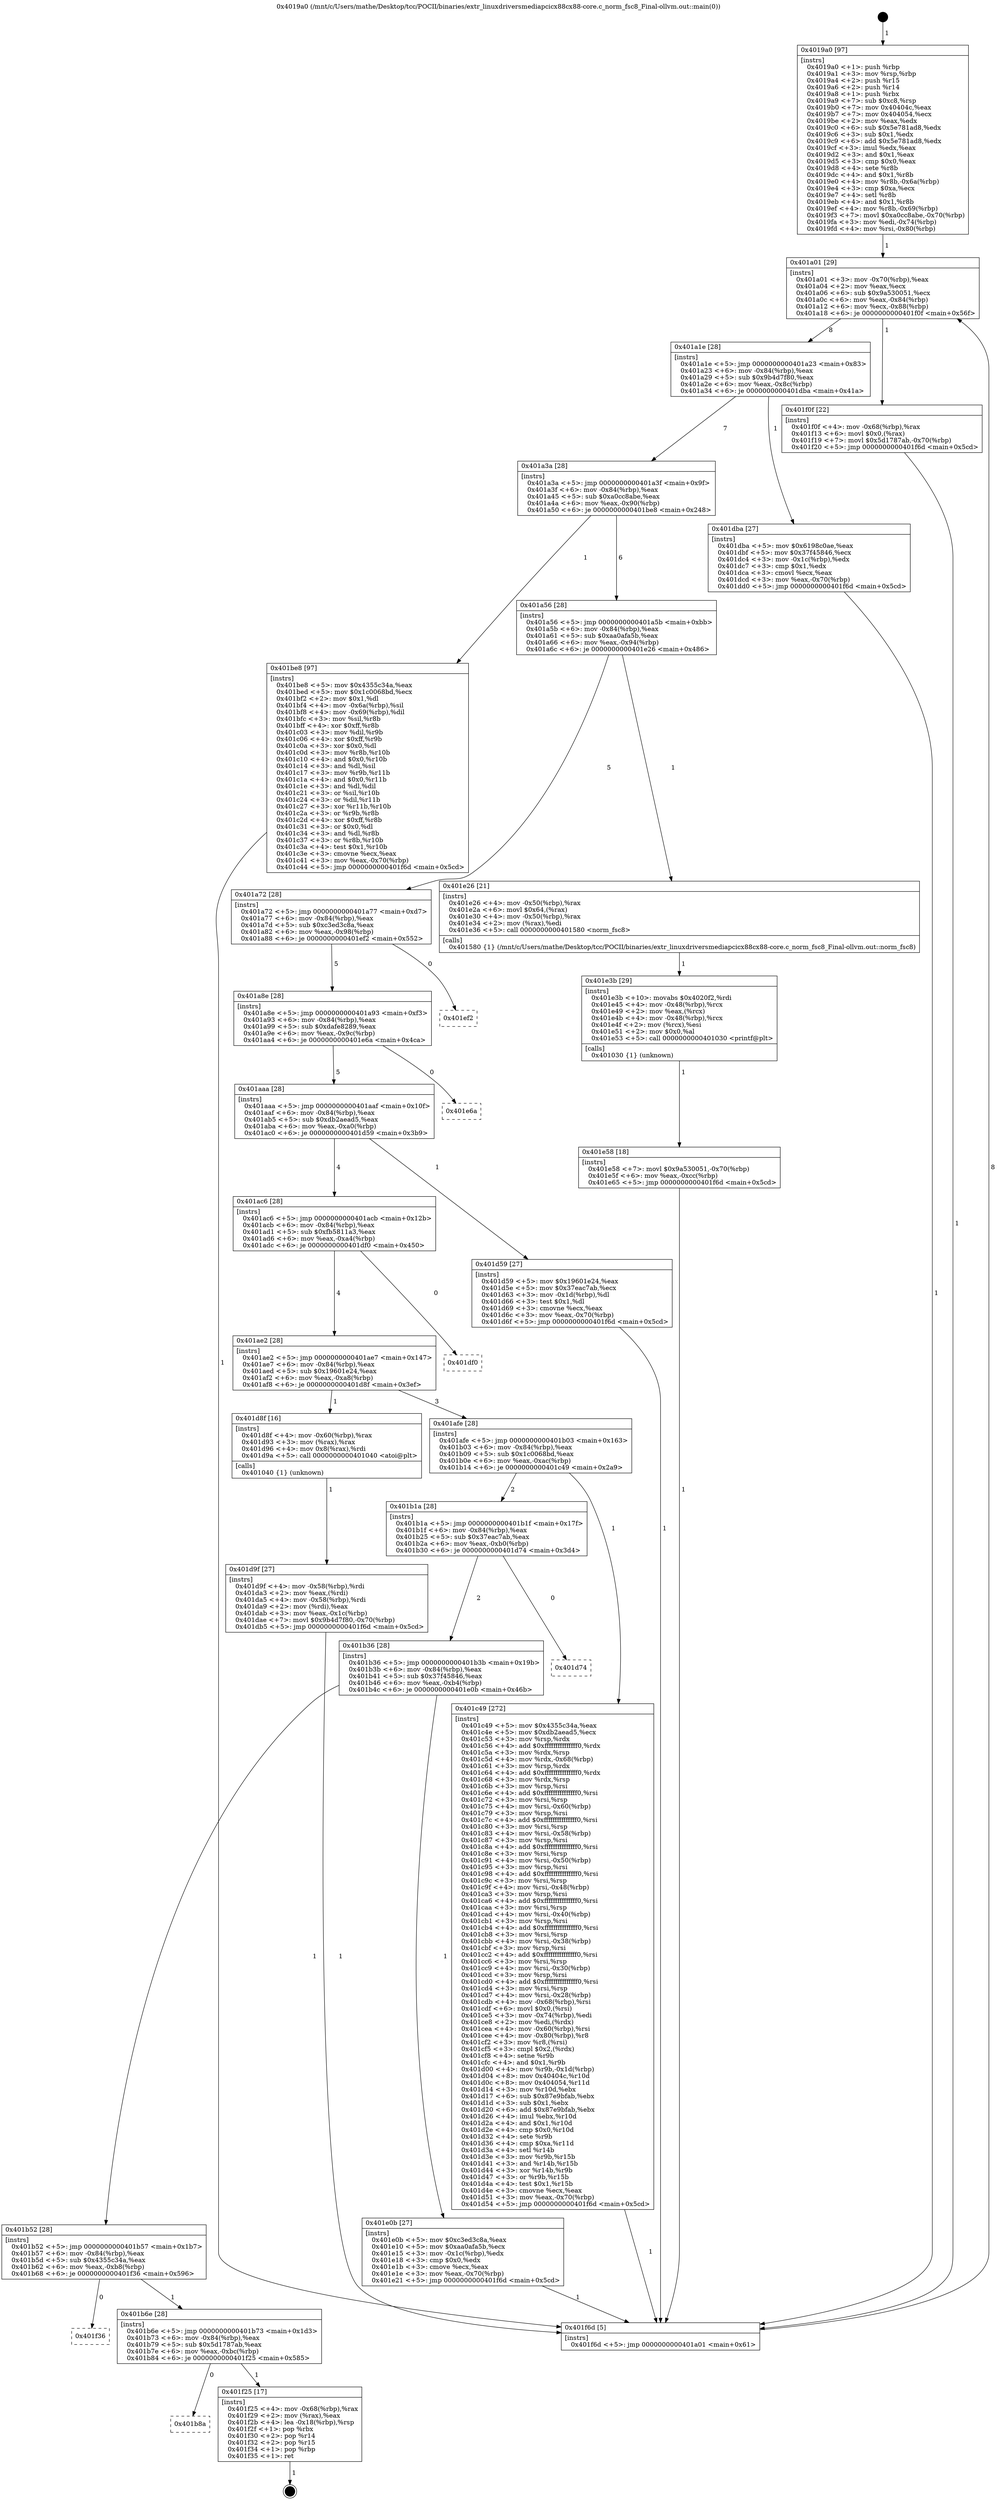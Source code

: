 digraph "0x4019a0" {
  label = "0x4019a0 (/mnt/c/Users/mathe/Desktop/tcc/POCII/binaries/extr_linuxdriversmediapcicx88cx88-core.c_norm_fsc8_Final-ollvm.out::main(0))"
  labelloc = "t"
  node[shape=record]

  Entry [label="",width=0.3,height=0.3,shape=circle,fillcolor=black,style=filled]
  "0x401a01" [label="{
     0x401a01 [29]\l
     | [instrs]\l
     &nbsp;&nbsp;0x401a01 \<+3\>: mov -0x70(%rbp),%eax\l
     &nbsp;&nbsp;0x401a04 \<+2\>: mov %eax,%ecx\l
     &nbsp;&nbsp;0x401a06 \<+6\>: sub $0x9a530051,%ecx\l
     &nbsp;&nbsp;0x401a0c \<+6\>: mov %eax,-0x84(%rbp)\l
     &nbsp;&nbsp;0x401a12 \<+6\>: mov %ecx,-0x88(%rbp)\l
     &nbsp;&nbsp;0x401a18 \<+6\>: je 0000000000401f0f \<main+0x56f\>\l
  }"]
  "0x401f0f" [label="{
     0x401f0f [22]\l
     | [instrs]\l
     &nbsp;&nbsp;0x401f0f \<+4\>: mov -0x68(%rbp),%rax\l
     &nbsp;&nbsp;0x401f13 \<+6\>: movl $0x0,(%rax)\l
     &nbsp;&nbsp;0x401f19 \<+7\>: movl $0x5d1787ab,-0x70(%rbp)\l
     &nbsp;&nbsp;0x401f20 \<+5\>: jmp 0000000000401f6d \<main+0x5cd\>\l
  }"]
  "0x401a1e" [label="{
     0x401a1e [28]\l
     | [instrs]\l
     &nbsp;&nbsp;0x401a1e \<+5\>: jmp 0000000000401a23 \<main+0x83\>\l
     &nbsp;&nbsp;0x401a23 \<+6\>: mov -0x84(%rbp),%eax\l
     &nbsp;&nbsp;0x401a29 \<+5\>: sub $0x9b4d7f80,%eax\l
     &nbsp;&nbsp;0x401a2e \<+6\>: mov %eax,-0x8c(%rbp)\l
     &nbsp;&nbsp;0x401a34 \<+6\>: je 0000000000401dba \<main+0x41a\>\l
  }"]
  Exit [label="",width=0.3,height=0.3,shape=circle,fillcolor=black,style=filled,peripheries=2]
  "0x401dba" [label="{
     0x401dba [27]\l
     | [instrs]\l
     &nbsp;&nbsp;0x401dba \<+5\>: mov $0x6198c0ae,%eax\l
     &nbsp;&nbsp;0x401dbf \<+5\>: mov $0x37f45846,%ecx\l
     &nbsp;&nbsp;0x401dc4 \<+3\>: mov -0x1c(%rbp),%edx\l
     &nbsp;&nbsp;0x401dc7 \<+3\>: cmp $0x1,%edx\l
     &nbsp;&nbsp;0x401dca \<+3\>: cmovl %ecx,%eax\l
     &nbsp;&nbsp;0x401dcd \<+3\>: mov %eax,-0x70(%rbp)\l
     &nbsp;&nbsp;0x401dd0 \<+5\>: jmp 0000000000401f6d \<main+0x5cd\>\l
  }"]
  "0x401a3a" [label="{
     0x401a3a [28]\l
     | [instrs]\l
     &nbsp;&nbsp;0x401a3a \<+5\>: jmp 0000000000401a3f \<main+0x9f\>\l
     &nbsp;&nbsp;0x401a3f \<+6\>: mov -0x84(%rbp),%eax\l
     &nbsp;&nbsp;0x401a45 \<+5\>: sub $0xa0cc8abe,%eax\l
     &nbsp;&nbsp;0x401a4a \<+6\>: mov %eax,-0x90(%rbp)\l
     &nbsp;&nbsp;0x401a50 \<+6\>: je 0000000000401be8 \<main+0x248\>\l
  }"]
  "0x401b8a" [label="{
     0x401b8a\l
  }", style=dashed]
  "0x401be8" [label="{
     0x401be8 [97]\l
     | [instrs]\l
     &nbsp;&nbsp;0x401be8 \<+5\>: mov $0x4355c34a,%eax\l
     &nbsp;&nbsp;0x401bed \<+5\>: mov $0x1c0068bd,%ecx\l
     &nbsp;&nbsp;0x401bf2 \<+2\>: mov $0x1,%dl\l
     &nbsp;&nbsp;0x401bf4 \<+4\>: mov -0x6a(%rbp),%sil\l
     &nbsp;&nbsp;0x401bf8 \<+4\>: mov -0x69(%rbp),%dil\l
     &nbsp;&nbsp;0x401bfc \<+3\>: mov %sil,%r8b\l
     &nbsp;&nbsp;0x401bff \<+4\>: xor $0xff,%r8b\l
     &nbsp;&nbsp;0x401c03 \<+3\>: mov %dil,%r9b\l
     &nbsp;&nbsp;0x401c06 \<+4\>: xor $0xff,%r9b\l
     &nbsp;&nbsp;0x401c0a \<+3\>: xor $0x0,%dl\l
     &nbsp;&nbsp;0x401c0d \<+3\>: mov %r8b,%r10b\l
     &nbsp;&nbsp;0x401c10 \<+4\>: and $0x0,%r10b\l
     &nbsp;&nbsp;0x401c14 \<+3\>: and %dl,%sil\l
     &nbsp;&nbsp;0x401c17 \<+3\>: mov %r9b,%r11b\l
     &nbsp;&nbsp;0x401c1a \<+4\>: and $0x0,%r11b\l
     &nbsp;&nbsp;0x401c1e \<+3\>: and %dl,%dil\l
     &nbsp;&nbsp;0x401c21 \<+3\>: or %sil,%r10b\l
     &nbsp;&nbsp;0x401c24 \<+3\>: or %dil,%r11b\l
     &nbsp;&nbsp;0x401c27 \<+3\>: xor %r11b,%r10b\l
     &nbsp;&nbsp;0x401c2a \<+3\>: or %r9b,%r8b\l
     &nbsp;&nbsp;0x401c2d \<+4\>: xor $0xff,%r8b\l
     &nbsp;&nbsp;0x401c31 \<+3\>: or $0x0,%dl\l
     &nbsp;&nbsp;0x401c34 \<+3\>: and %dl,%r8b\l
     &nbsp;&nbsp;0x401c37 \<+3\>: or %r8b,%r10b\l
     &nbsp;&nbsp;0x401c3a \<+4\>: test $0x1,%r10b\l
     &nbsp;&nbsp;0x401c3e \<+3\>: cmovne %ecx,%eax\l
     &nbsp;&nbsp;0x401c41 \<+3\>: mov %eax,-0x70(%rbp)\l
     &nbsp;&nbsp;0x401c44 \<+5\>: jmp 0000000000401f6d \<main+0x5cd\>\l
  }"]
  "0x401a56" [label="{
     0x401a56 [28]\l
     | [instrs]\l
     &nbsp;&nbsp;0x401a56 \<+5\>: jmp 0000000000401a5b \<main+0xbb\>\l
     &nbsp;&nbsp;0x401a5b \<+6\>: mov -0x84(%rbp),%eax\l
     &nbsp;&nbsp;0x401a61 \<+5\>: sub $0xaa0afa5b,%eax\l
     &nbsp;&nbsp;0x401a66 \<+6\>: mov %eax,-0x94(%rbp)\l
     &nbsp;&nbsp;0x401a6c \<+6\>: je 0000000000401e26 \<main+0x486\>\l
  }"]
  "0x401f6d" [label="{
     0x401f6d [5]\l
     | [instrs]\l
     &nbsp;&nbsp;0x401f6d \<+5\>: jmp 0000000000401a01 \<main+0x61\>\l
  }"]
  "0x4019a0" [label="{
     0x4019a0 [97]\l
     | [instrs]\l
     &nbsp;&nbsp;0x4019a0 \<+1\>: push %rbp\l
     &nbsp;&nbsp;0x4019a1 \<+3\>: mov %rsp,%rbp\l
     &nbsp;&nbsp;0x4019a4 \<+2\>: push %r15\l
     &nbsp;&nbsp;0x4019a6 \<+2\>: push %r14\l
     &nbsp;&nbsp;0x4019a8 \<+1\>: push %rbx\l
     &nbsp;&nbsp;0x4019a9 \<+7\>: sub $0xc8,%rsp\l
     &nbsp;&nbsp;0x4019b0 \<+7\>: mov 0x40404c,%eax\l
     &nbsp;&nbsp;0x4019b7 \<+7\>: mov 0x404054,%ecx\l
     &nbsp;&nbsp;0x4019be \<+2\>: mov %eax,%edx\l
     &nbsp;&nbsp;0x4019c0 \<+6\>: sub $0x5e781ad8,%edx\l
     &nbsp;&nbsp;0x4019c6 \<+3\>: sub $0x1,%edx\l
     &nbsp;&nbsp;0x4019c9 \<+6\>: add $0x5e781ad8,%edx\l
     &nbsp;&nbsp;0x4019cf \<+3\>: imul %edx,%eax\l
     &nbsp;&nbsp;0x4019d2 \<+3\>: and $0x1,%eax\l
     &nbsp;&nbsp;0x4019d5 \<+3\>: cmp $0x0,%eax\l
     &nbsp;&nbsp;0x4019d8 \<+4\>: sete %r8b\l
     &nbsp;&nbsp;0x4019dc \<+4\>: and $0x1,%r8b\l
     &nbsp;&nbsp;0x4019e0 \<+4\>: mov %r8b,-0x6a(%rbp)\l
     &nbsp;&nbsp;0x4019e4 \<+3\>: cmp $0xa,%ecx\l
     &nbsp;&nbsp;0x4019e7 \<+4\>: setl %r8b\l
     &nbsp;&nbsp;0x4019eb \<+4\>: and $0x1,%r8b\l
     &nbsp;&nbsp;0x4019ef \<+4\>: mov %r8b,-0x69(%rbp)\l
     &nbsp;&nbsp;0x4019f3 \<+7\>: movl $0xa0cc8abe,-0x70(%rbp)\l
     &nbsp;&nbsp;0x4019fa \<+3\>: mov %edi,-0x74(%rbp)\l
     &nbsp;&nbsp;0x4019fd \<+4\>: mov %rsi,-0x80(%rbp)\l
  }"]
  "0x401f25" [label="{
     0x401f25 [17]\l
     | [instrs]\l
     &nbsp;&nbsp;0x401f25 \<+4\>: mov -0x68(%rbp),%rax\l
     &nbsp;&nbsp;0x401f29 \<+2\>: mov (%rax),%eax\l
     &nbsp;&nbsp;0x401f2b \<+4\>: lea -0x18(%rbp),%rsp\l
     &nbsp;&nbsp;0x401f2f \<+1\>: pop %rbx\l
     &nbsp;&nbsp;0x401f30 \<+2\>: pop %r14\l
     &nbsp;&nbsp;0x401f32 \<+2\>: pop %r15\l
     &nbsp;&nbsp;0x401f34 \<+1\>: pop %rbp\l
     &nbsp;&nbsp;0x401f35 \<+1\>: ret\l
  }"]
  "0x401e26" [label="{
     0x401e26 [21]\l
     | [instrs]\l
     &nbsp;&nbsp;0x401e26 \<+4\>: mov -0x50(%rbp),%rax\l
     &nbsp;&nbsp;0x401e2a \<+6\>: movl $0x64,(%rax)\l
     &nbsp;&nbsp;0x401e30 \<+4\>: mov -0x50(%rbp),%rax\l
     &nbsp;&nbsp;0x401e34 \<+2\>: mov (%rax),%edi\l
     &nbsp;&nbsp;0x401e36 \<+5\>: call 0000000000401580 \<norm_fsc8\>\l
     | [calls]\l
     &nbsp;&nbsp;0x401580 \{1\} (/mnt/c/Users/mathe/Desktop/tcc/POCII/binaries/extr_linuxdriversmediapcicx88cx88-core.c_norm_fsc8_Final-ollvm.out::norm_fsc8)\l
  }"]
  "0x401a72" [label="{
     0x401a72 [28]\l
     | [instrs]\l
     &nbsp;&nbsp;0x401a72 \<+5\>: jmp 0000000000401a77 \<main+0xd7\>\l
     &nbsp;&nbsp;0x401a77 \<+6\>: mov -0x84(%rbp),%eax\l
     &nbsp;&nbsp;0x401a7d \<+5\>: sub $0xc3ed3c8a,%eax\l
     &nbsp;&nbsp;0x401a82 \<+6\>: mov %eax,-0x98(%rbp)\l
     &nbsp;&nbsp;0x401a88 \<+6\>: je 0000000000401ef2 \<main+0x552\>\l
  }"]
  "0x401b6e" [label="{
     0x401b6e [28]\l
     | [instrs]\l
     &nbsp;&nbsp;0x401b6e \<+5\>: jmp 0000000000401b73 \<main+0x1d3\>\l
     &nbsp;&nbsp;0x401b73 \<+6\>: mov -0x84(%rbp),%eax\l
     &nbsp;&nbsp;0x401b79 \<+5\>: sub $0x5d1787ab,%eax\l
     &nbsp;&nbsp;0x401b7e \<+6\>: mov %eax,-0xbc(%rbp)\l
     &nbsp;&nbsp;0x401b84 \<+6\>: je 0000000000401f25 \<main+0x585\>\l
  }"]
  "0x401ef2" [label="{
     0x401ef2\l
  }", style=dashed]
  "0x401a8e" [label="{
     0x401a8e [28]\l
     | [instrs]\l
     &nbsp;&nbsp;0x401a8e \<+5\>: jmp 0000000000401a93 \<main+0xf3\>\l
     &nbsp;&nbsp;0x401a93 \<+6\>: mov -0x84(%rbp),%eax\l
     &nbsp;&nbsp;0x401a99 \<+5\>: sub $0xdafe8289,%eax\l
     &nbsp;&nbsp;0x401a9e \<+6\>: mov %eax,-0x9c(%rbp)\l
     &nbsp;&nbsp;0x401aa4 \<+6\>: je 0000000000401e6a \<main+0x4ca\>\l
  }"]
  "0x401f36" [label="{
     0x401f36\l
  }", style=dashed]
  "0x401e6a" [label="{
     0x401e6a\l
  }", style=dashed]
  "0x401aaa" [label="{
     0x401aaa [28]\l
     | [instrs]\l
     &nbsp;&nbsp;0x401aaa \<+5\>: jmp 0000000000401aaf \<main+0x10f\>\l
     &nbsp;&nbsp;0x401aaf \<+6\>: mov -0x84(%rbp),%eax\l
     &nbsp;&nbsp;0x401ab5 \<+5\>: sub $0xdb2aead5,%eax\l
     &nbsp;&nbsp;0x401aba \<+6\>: mov %eax,-0xa0(%rbp)\l
     &nbsp;&nbsp;0x401ac0 \<+6\>: je 0000000000401d59 \<main+0x3b9\>\l
  }"]
  "0x401e58" [label="{
     0x401e58 [18]\l
     | [instrs]\l
     &nbsp;&nbsp;0x401e58 \<+7\>: movl $0x9a530051,-0x70(%rbp)\l
     &nbsp;&nbsp;0x401e5f \<+6\>: mov %eax,-0xcc(%rbp)\l
     &nbsp;&nbsp;0x401e65 \<+5\>: jmp 0000000000401f6d \<main+0x5cd\>\l
  }"]
  "0x401d59" [label="{
     0x401d59 [27]\l
     | [instrs]\l
     &nbsp;&nbsp;0x401d59 \<+5\>: mov $0x19601e24,%eax\l
     &nbsp;&nbsp;0x401d5e \<+5\>: mov $0x37eac7ab,%ecx\l
     &nbsp;&nbsp;0x401d63 \<+3\>: mov -0x1d(%rbp),%dl\l
     &nbsp;&nbsp;0x401d66 \<+3\>: test $0x1,%dl\l
     &nbsp;&nbsp;0x401d69 \<+3\>: cmovne %ecx,%eax\l
     &nbsp;&nbsp;0x401d6c \<+3\>: mov %eax,-0x70(%rbp)\l
     &nbsp;&nbsp;0x401d6f \<+5\>: jmp 0000000000401f6d \<main+0x5cd\>\l
  }"]
  "0x401ac6" [label="{
     0x401ac6 [28]\l
     | [instrs]\l
     &nbsp;&nbsp;0x401ac6 \<+5\>: jmp 0000000000401acb \<main+0x12b\>\l
     &nbsp;&nbsp;0x401acb \<+6\>: mov -0x84(%rbp),%eax\l
     &nbsp;&nbsp;0x401ad1 \<+5\>: sub $0xfb5811a3,%eax\l
     &nbsp;&nbsp;0x401ad6 \<+6\>: mov %eax,-0xa4(%rbp)\l
     &nbsp;&nbsp;0x401adc \<+6\>: je 0000000000401df0 \<main+0x450\>\l
  }"]
  "0x401e3b" [label="{
     0x401e3b [29]\l
     | [instrs]\l
     &nbsp;&nbsp;0x401e3b \<+10\>: movabs $0x4020f2,%rdi\l
     &nbsp;&nbsp;0x401e45 \<+4\>: mov -0x48(%rbp),%rcx\l
     &nbsp;&nbsp;0x401e49 \<+2\>: mov %eax,(%rcx)\l
     &nbsp;&nbsp;0x401e4b \<+4\>: mov -0x48(%rbp),%rcx\l
     &nbsp;&nbsp;0x401e4f \<+2\>: mov (%rcx),%esi\l
     &nbsp;&nbsp;0x401e51 \<+2\>: mov $0x0,%al\l
     &nbsp;&nbsp;0x401e53 \<+5\>: call 0000000000401030 \<printf@plt\>\l
     | [calls]\l
     &nbsp;&nbsp;0x401030 \{1\} (unknown)\l
  }"]
  "0x401df0" [label="{
     0x401df0\l
  }", style=dashed]
  "0x401ae2" [label="{
     0x401ae2 [28]\l
     | [instrs]\l
     &nbsp;&nbsp;0x401ae2 \<+5\>: jmp 0000000000401ae7 \<main+0x147\>\l
     &nbsp;&nbsp;0x401ae7 \<+6\>: mov -0x84(%rbp),%eax\l
     &nbsp;&nbsp;0x401aed \<+5\>: sub $0x19601e24,%eax\l
     &nbsp;&nbsp;0x401af2 \<+6\>: mov %eax,-0xa8(%rbp)\l
     &nbsp;&nbsp;0x401af8 \<+6\>: je 0000000000401d8f \<main+0x3ef\>\l
  }"]
  "0x401b52" [label="{
     0x401b52 [28]\l
     | [instrs]\l
     &nbsp;&nbsp;0x401b52 \<+5\>: jmp 0000000000401b57 \<main+0x1b7\>\l
     &nbsp;&nbsp;0x401b57 \<+6\>: mov -0x84(%rbp),%eax\l
     &nbsp;&nbsp;0x401b5d \<+5\>: sub $0x4355c34a,%eax\l
     &nbsp;&nbsp;0x401b62 \<+6\>: mov %eax,-0xb8(%rbp)\l
     &nbsp;&nbsp;0x401b68 \<+6\>: je 0000000000401f36 \<main+0x596\>\l
  }"]
  "0x401d8f" [label="{
     0x401d8f [16]\l
     | [instrs]\l
     &nbsp;&nbsp;0x401d8f \<+4\>: mov -0x60(%rbp),%rax\l
     &nbsp;&nbsp;0x401d93 \<+3\>: mov (%rax),%rax\l
     &nbsp;&nbsp;0x401d96 \<+4\>: mov 0x8(%rax),%rdi\l
     &nbsp;&nbsp;0x401d9a \<+5\>: call 0000000000401040 \<atoi@plt\>\l
     | [calls]\l
     &nbsp;&nbsp;0x401040 \{1\} (unknown)\l
  }"]
  "0x401afe" [label="{
     0x401afe [28]\l
     | [instrs]\l
     &nbsp;&nbsp;0x401afe \<+5\>: jmp 0000000000401b03 \<main+0x163\>\l
     &nbsp;&nbsp;0x401b03 \<+6\>: mov -0x84(%rbp),%eax\l
     &nbsp;&nbsp;0x401b09 \<+5\>: sub $0x1c0068bd,%eax\l
     &nbsp;&nbsp;0x401b0e \<+6\>: mov %eax,-0xac(%rbp)\l
     &nbsp;&nbsp;0x401b14 \<+6\>: je 0000000000401c49 \<main+0x2a9\>\l
  }"]
  "0x401e0b" [label="{
     0x401e0b [27]\l
     | [instrs]\l
     &nbsp;&nbsp;0x401e0b \<+5\>: mov $0xc3ed3c8a,%eax\l
     &nbsp;&nbsp;0x401e10 \<+5\>: mov $0xaa0afa5b,%ecx\l
     &nbsp;&nbsp;0x401e15 \<+3\>: mov -0x1c(%rbp),%edx\l
     &nbsp;&nbsp;0x401e18 \<+3\>: cmp $0x0,%edx\l
     &nbsp;&nbsp;0x401e1b \<+3\>: cmove %ecx,%eax\l
     &nbsp;&nbsp;0x401e1e \<+3\>: mov %eax,-0x70(%rbp)\l
     &nbsp;&nbsp;0x401e21 \<+5\>: jmp 0000000000401f6d \<main+0x5cd\>\l
  }"]
  "0x401c49" [label="{
     0x401c49 [272]\l
     | [instrs]\l
     &nbsp;&nbsp;0x401c49 \<+5\>: mov $0x4355c34a,%eax\l
     &nbsp;&nbsp;0x401c4e \<+5\>: mov $0xdb2aead5,%ecx\l
     &nbsp;&nbsp;0x401c53 \<+3\>: mov %rsp,%rdx\l
     &nbsp;&nbsp;0x401c56 \<+4\>: add $0xfffffffffffffff0,%rdx\l
     &nbsp;&nbsp;0x401c5a \<+3\>: mov %rdx,%rsp\l
     &nbsp;&nbsp;0x401c5d \<+4\>: mov %rdx,-0x68(%rbp)\l
     &nbsp;&nbsp;0x401c61 \<+3\>: mov %rsp,%rdx\l
     &nbsp;&nbsp;0x401c64 \<+4\>: add $0xfffffffffffffff0,%rdx\l
     &nbsp;&nbsp;0x401c68 \<+3\>: mov %rdx,%rsp\l
     &nbsp;&nbsp;0x401c6b \<+3\>: mov %rsp,%rsi\l
     &nbsp;&nbsp;0x401c6e \<+4\>: add $0xfffffffffffffff0,%rsi\l
     &nbsp;&nbsp;0x401c72 \<+3\>: mov %rsi,%rsp\l
     &nbsp;&nbsp;0x401c75 \<+4\>: mov %rsi,-0x60(%rbp)\l
     &nbsp;&nbsp;0x401c79 \<+3\>: mov %rsp,%rsi\l
     &nbsp;&nbsp;0x401c7c \<+4\>: add $0xfffffffffffffff0,%rsi\l
     &nbsp;&nbsp;0x401c80 \<+3\>: mov %rsi,%rsp\l
     &nbsp;&nbsp;0x401c83 \<+4\>: mov %rsi,-0x58(%rbp)\l
     &nbsp;&nbsp;0x401c87 \<+3\>: mov %rsp,%rsi\l
     &nbsp;&nbsp;0x401c8a \<+4\>: add $0xfffffffffffffff0,%rsi\l
     &nbsp;&nbsp;0x401c8e \<+3\>: mov %rsi,%rsp\l
     &nbsp;&nbsp;0x401c91 \<+4\>: mov %rsi,-0x50(%rbp)\l
     &nbsp;&nbsp;0x401c95 \<+3\>: mov %rsp,%rsi\l
     &nbsp;&nbsp;0x401c98 \<+4\>: add $0xfffffffffffffff0,%rsi\l
     &nbsp;&nbsp;0x401c9c \<+3\>: mov %rsi,%rsp\l
     &nbsp;&nbsp;0x401c9f \<+4\>: mov %rsi,-0x48(%rbp)\l
     &nbsp;&nbsp;0x401ca3 \<+3\>: mov %rsp,%rsi\l
     &nbsp;&nbsp;0x401ca6 \<+4\>: add $0xfffffffffffffff0,%rsi\l
     &nbsp;&nbsp;0x401caa \<+3\>: mov %rsi,%rsp\l
     &nbsp;&nbsp;0x401cad \<+4\>: mov %rsi,-0x40(%rbp)\l
     &nbsp;&nbsp;0x401cb1 \<+3\>: mov %rsp,%rsi\l
     &nbsp;&nbsp;0x401cb4 \<+4\>: add $0xfffffffffffffff0,%rsi\l
     &nbsp;&nbsp;0x401cb8 \<+3\>: mov %rsi,%rsp\l
     &nbsp;&nbsp;0x401cbb \<+4\>: mov %rsi,-0x38(%rbp)\l
     &nbsp;&nbsp;0x401cbf \<+3\>: mov %rsp,%rsi\l
     &nbsp;&nbsp;0x401cc2 \<+4\>: add $0xfffffffffffffff0,%rsi\l
     &nbsp;&nbsp;0x401cc6 \<+3\>: mov %rsi,%rsp\l
     &nbsp;&nbsp;0x401cc9 \<+4\>: mov %rsi,-0x30(%rbp)\l
     &nbsp;&nbsp;0x401ccd \<+3\>: mov %rsp,%rsi\l
     &nbsp;&nbsp;0x401cd0 \<+4\>: add $0xfffffffffffffff0,%rsi\l
     &nbsp;&nbsp;0x401cd4 \<+3\>: mov %rsi,%rsp\l
     &nbsp;&nbsp;0x401cd7 \<+4\>: mov %rsi,-0x28(%rbp)\l
     &nbsp;&nbsp;0x401cdb \<+4\>: mov -0x68(%rbp),%rsi\l
     &nbsp;&nbsp;0x401cdf \<+6\>: movl $0x0,(%rsi)\l
     &nbsp;&nbsp;0x401ce5 \<+3\>: mov -0x74(%rbp),%edi\l
     &nbsp;&nbsp;0x401ce8 \<+2\>: mov %edi,(%rdx)\l
     &nbsp;&nbsp;0x401cea \<+4\>: mov -0x60(%rbp),%rsi\l
     &nbsp;&nbsp;0x401cee \<+4\>: mov -0x80(%rbp),%r8\l
     &nbsp;&nbsp;0x401cf2 \<+3\>: mov %r8,(%rsi)\l
     &nbsp;&nbsp;0x401cf5 \<+3\>: cmpl $0x2,(%rdx)\l
     &nbsp;&nbsp;0x401cf8 \<+4\>: setne %r9b\l
     &nbsp;&nbsp;0x401cfc \<+4\>: and $0x1,%r9b\l
     &nbsp;&nbsp;0x401d00 \<+4\>: mov %r9b,-0x1d(%rbp)\l
     &nbsp;&nbsp;0x401d04 \<+8\>: mov 0x40404c,%r10d\l
     &nbsp;&nbsp;0x401d0c \<+8\>: mov 0x404054,%r11d\l
     &nbsp;&nbsp;0x401d14 \<+3\>: mov %r10d,%ebx\l
     &nbsp;&nbsp;0x401d17 \<+6\>: sub $0x87e9bfab,%ebx\l
     &nbsp;&nbsp;0x401d1d \<+3\>: sub $0x1,%ebx\l
     &nbsp;&nbsp;0x401d20 \<+6\>: add $0x87e9bfab,%ebx\l
     &nbsp;&nbsp;0x401d26 \<+4\>: imul %ebx,%r10d\l
     &nbsp;&nbsp;0x401d2a \<+4\>: and $0x1,%r10d\l
     &nbsp;&nbsp;0x401d2e \<+4\>: cmp $0x0,%r10d\l
     &nbsp;&nbsp;0x401d32 \<+4\>: sete %r9b\l
     &nbsp;&nbsp;0x401d36 \<+4\>: cmp $0xa,%r11d\l
     &nbsp;&nbsp;0x401d3a \<+4\>: setl %r14b\l
     &nbsp;&nbsp;0x401d3e \<+3\>: mov %r9b,%r15b\l
     &nbsp;&nbsp;0x401d41 \<+3\>: and %r14b,%r15b\l
     &nbsp;&nbsp;0x401d44 \<+3\>: xor %r14b,%r9b\l
     &nbsp;&nbsp;0x401d47 \<+3\>: or %r9b,%r15b\l
     &nbsp;&nbsp;0x401d4a \<+4\>: test $0x1,%r15b\l
     &nbsp;&nbsp;0x401d4e \<+3\>: cmovne %ecx,%eax\l
     &nbsp;&nbsp;0x401d51 \<+3\>: mov %eax,-0x70(%rbp)\l
     &nbsp;&nbsp;0x401d54 \<+5\>: jmp 0000000000401f6d \<main+0x5cd\>\l
  }"]
  "0x401b1a" [label="{
     0x401b1a [28]\l
     | [instrs]\l
     &nbsp;&nbsp;0x401b1a \<+5\>: jmp 0000000000401b1f \<main+0x17f\>\l
     &nbsp;&nbsp;0x401b1f \<+6\>: mov -0x84(%rbp),%eax\l
     &nbsp;&nbsp;0x401b25 \<+5\>: sub $0x37eac7ab,%eax\l
     &nbsp;&nbsp;0x401b2a \<+6\>: mov %eax,-0xb0(%rbp)\l
     &nbsp;&nbsp;0x401b30 \<+6\>: je 0000000000401d74 \<main+0x3d4\>\l
  }"]
  "0x401b36" [label="{
     0x401b36 [28]\l
     | [instrs]\l
     &nbsp;&nbsp;0x401b36 \<+5\>: jmp 0000000000401b3b \<main+0x19b\>\l
     &nbsp;&nbsp;0x401b3b \<+6\>: mov -0x84(%rbp),%eax\l
     &nbsp;&nbsp;0x401b41 \<+5\>: sub $0x37f45846,%eax\l
     &nbsp;&nbsp;0x401b46 \<+6\>: mov %eax,-0xb4(%rbp)\l
     &nbsp;&nbsp;0x401b4c \<+6\>: je 0000000000401e0b \<main+0x46b\>\l
  }"]
  "0x401d9f" [label="{
     0x401d9f [27]\l
     | [instrs]\l
     &nbsp;&nbsp;0x401d9f \<+4\>: mov -0x58(%rbp),%rdi\l
     &nbsp;&nbsp;0x401da3 \<+2\>: mov %eax,(%rdi)\l
     &nbsp;&nbsp;0x401da5 \<+4\>: mov -0x58(%rbp),%rdi\l
     &nbsp;&nbsp;0x401da9 \<+2\>: mov (%rdi),%eax\l
     &nbsp;&nbsp;0x401dab \<+3\>: mov %eax,-0x1c(%rbp)\l
     &nbsp;&nbsp;0x401dae \<+7\>: movl $0x9b4d7f80,-0x70(%rbp)\l
     &nbsp;&nbsp;0x401db5 \<+5\>: jmp 0000000000401f6d \<main+0x5cd\>\l
  }"]
  "0x401d74" [label="{
     0x401d74\l
  }", style=dashed]
  Entry -> "0x4019a0" [label=" 1"]
  "0x401a01" -> "0x401f0f" [label=" 1"]
  "0x401a01" -> "0x401a1e" [label=" 8"]
  "0x401f25" -> Exit [label=" 1"]
  "0x401a1e" -> "0x401dba" [label=" 1"]
  "0x401a1e" -> "0x401a3a" [label=" 7"]
  "0x401b6e" -> "0x401b8a" [label=" 0"]
  "0x401a3a" -> "0x401be8" [label=" 1"]
  "0x401a3a" -> "0x401a56" [label=" 6"]
  "0x401be8" -> "0x401f6d" [label=" 1"]
  "0x4019a0" -> "0x401a01" [label=" 1"]
  "0x401f6d" -> "0x401a01" [label=" 8"]
  "0x401b6e" -> "0x401f25" [label=" 1"]
  "0x401a56" -> "0x401e26" [label=" 1"]
  "0x401a56" -> "0x401a72" [label=" 5"]
  "0x401b52" -> "0x401b6e" [label=" 1"]
  "0x401a72" -> "0x401ef2" [label=" 0"]
  "0x401a72" -> "0x401a8e" [label=" 5"]
  "0x401b52" -> "0x401f36" [label=" 0"]
  "0x401a8e" -> "0x401e6a" [label=" 0"]
  "0x401a8e" -> "0x401aaa" [label=" 5"]
  "0x401f0f" -> "0x401f6d" [label=" 1"]
  "0x401aaa" -> "0x401d59" [label=" 1"]
  "0x401aaa" -> "0x401ac6" [label=" 4"]
  "0x401e58" -> "0x401f6d" [label=" 1"]
  "0x401ac6" -> "0x401df0" [label=" 0"]
  "0x401ac6" -> "0x401ae2" [label=" 4"]
  "0x401e3b" -> "0x401e58" [label=" 1"]
  "0x401ae2" -> "0x401d8f" [label=" 1"]
  "0x401ae2" -> "0x401afe" [label=" 3"]
  "0x401e26" -> "0x401e3b" [label=" 1"]
  "0x401afe" -> "0x401c49" [label=" 1"]
  "0x401afe" -> "0x401b1a" [label=" 2"]
  "0x401e0b" -> "0x401f6d" [label=" 1"]
  "0x401c49" -> "0x401f6d" [label=" 1"]
  "0x401d59" -> "0x401f6d" [label=" 1"]
  "0x401d8f" -> "0x401d9f" [label=" 1"]
  "0x401d9f" -> "0x401f6d" [label=" 1"]
  "0x401dba" -> "0x401f6d" [label=" 1"]
  "0x401b36" -> "0x401e0b" [label=" 1"]
  "0x401b1a" -> "0x401d74" [label=" 0"]
  "0x401b1a" -> "0x401b36" [label=" 2"]
  "0x401b36" -> "0x401b52" [label=" 1"]
}

